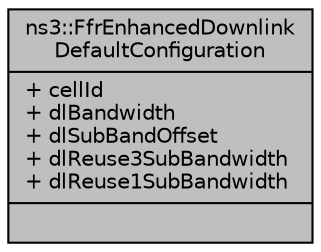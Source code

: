 digraph "ns3::FfrEnhancedDownlinkDefaultConfiguration"
{
  edge [fontname="Helvetica",fontsize="10",labelfontname="Helvetica",labelfontsize="10"];
  node [fontname="Helvetica",fontsize="10",shape=record];
  Node1 [label="{ns3::FfrEnhancedDownlink\lDefaultConfiguration\n|+ cellId\l+ dlBandwidth\l+ dlSubBandOffset\l+ dlReuse3SubBandwidth\l+ dlReuse1SubBandwidth\l|}",height=0.2,width=0.4,color="black", fillcolor="grey75", style="filled", fontcolor="black"];
}
